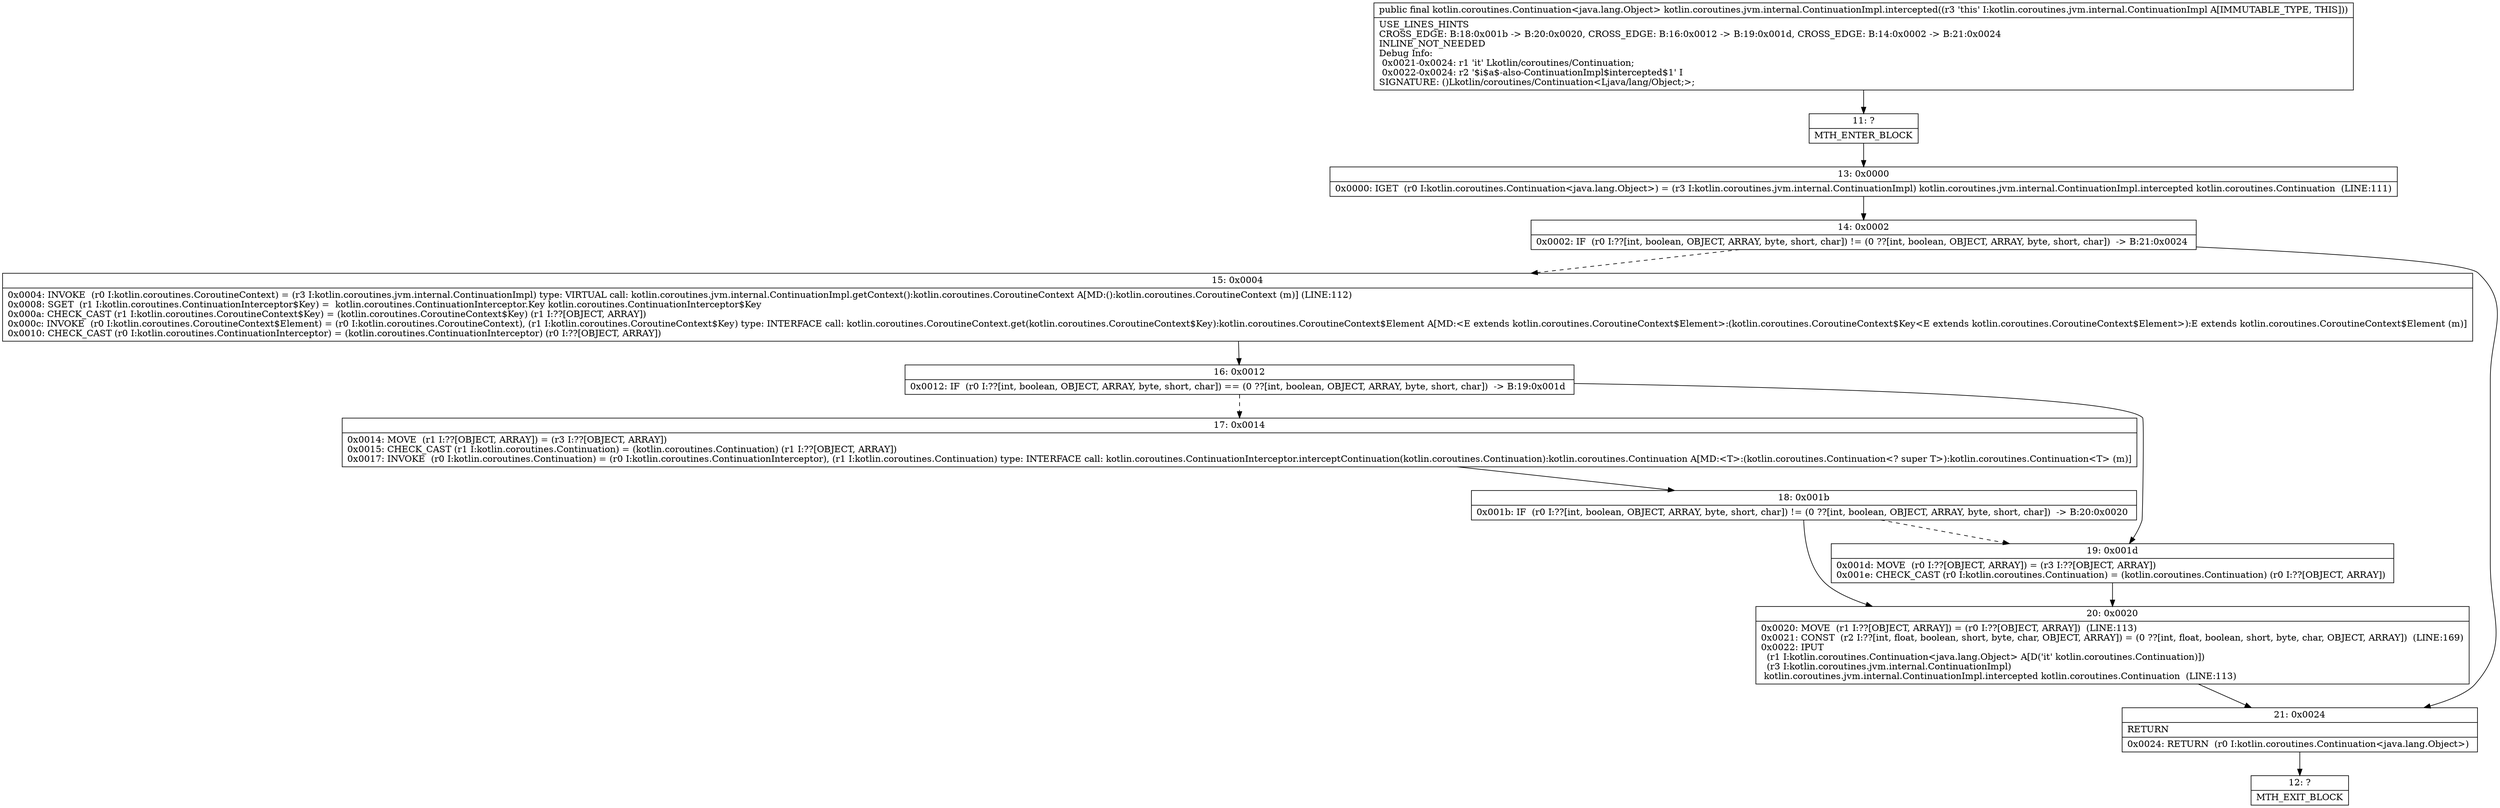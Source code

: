 digraph "CFG forkotlin.coroutines.jvm.internal.ContinuationImpl.intercepted()Lkotlin\/coroutines\/Continuation;" {
Node_11 [shape=record,label="{11\:\ ?|MTH_ENTER_BLOCK\l}"];
Node_13 [shape=record,label="{13\:\ 0x0000|0x0000: IGET  (r0 I:kotlin.coroutines.Continuation\<java.lang.Object\>) = (r3 I:kotlin.coroutines.jvm.internal.ContinuationImpl) kotlin.coroutines.jvm.internal.ContinuationImpl.intercepted kotlin.coroutines.Continuation  (LINE:111)\l}"];
Node_14 [shape=record,label="{14\:\ 0x0002|0x0002: IF  (r0 I:??[int, boolean, OBJECT, ARRAY, byte, short, char]) != (0 ??[int, boolean, OBJECT, ARRAY, byte, short, char])  \-\> B:21:0x0024 \l}"];
Node_15 [shape=record,label="{15\:\ 0x0004|0x0004: INVOKE  (r0 I:kotlin.coroutines.CoroutineContext) = (r3 I:kotlin.coroutines.jvm.internal.ContinuationImpl) type: VIRTUAL call: kotlin.coroutines.jvm.internal.ContinuationImpl.getContext():kotlin.coroutines.CoroutineContext A[MD:():kotlin.coroutines.CoroutineContext (m)] (LINE:112)\l0x0008: SGET  (r1 I:kotlin.coroutines.ContinuationInterceptor$Key) =  kotlin.coroutines.ContinuationInterceptor.Key kotlin.coroutines.ContinuationInterceptor$Key \l0x000a: CHECK_CAST (r1 I:kotlin.coroutines.CoroutineContext$Key) = (kotlin.coroutines.CoroutineContext$Key) (r1 I:??[OBJECT, ARRAY]) \l0x000c: INVOKE  (r0 I:kotlin.coroutines.CoroutineContext$Element) = (r0 I:kotlin.coroutines.CoroutineContext), (r1 I:kotlin.coroutines.CoroutineContext$Key) type: INTERFACE call: kotlin.coroutines.CoroutineContext.get(kotlin.coroutines.CoroutineContext$Key):kotlin.coroutines.CoroutineContext$Element A[MD:\<E extends kotlin.coroutines.CoroutineContext$Element\>:(kotlin.coroutines.CoroutineContext$Key\<E extends kotlin.coroutines.CoroutineContext$Element\>):E extends kotlin.coroutines.CoroutineContext$Element (m)]\l0x0010: CHECK_CAST (r0 I:kotlin.coroutines.ContinuationInterceptor) = (kotlin.coroutines.ContinuationInterceptor) (r0 I:??[OBJECT, ARRAY]) \l}"];
Node_16 [shape=record,label="{16\:\ 0x0012|0x0012: IF  (r0 I:??[int, boolean, OBJECT, ARRAY, byte, short, char]) == (0 ??[int, boolean, OBJECT, ARRAY, byte, short, char])  \-\> B:19:0x001d \l}"];
Node_17 [shape=record,label="{17\:\ 0x0014|0x0014: MOVE  (r1 I:??[OBJECT, ARRAY]) = (r3 I:??[OBJECT, ARRAY]) \l0x0015: CHECK_CAST (r1 I:kotlin.coroutines.Continuation) = (kotlin.coroutines.Continuation) (r1 I:??[OBJECT, ARRAY]) \l0x0017: INVOKE  (r0 I:kotlin.coroutines.Continuation) = (r0 I:kotlin.coroutines.ContinuationInterceptor), (r1 I:kotlin.coroutines.Continuation) type: INTERFACE call: kotlin.coroutines.ContinuationInterceptor.interceptContinuation(kotlin.coroutines.Continuation):kotlin.coroutines.Continuation A[MD:\<T\>:(kotlin.coroutines.Continuation\<? super T\>):kotlin.coroutines.Continuation\<T\> (m)]\l}"];
Node_18 [shape=record,label="{18\:\ 0x001b|0x001b: IF  (r0 I:??[int, boolean, OBJECT, ARRAY, byte, short, char]) != (0 ??[int, boolean, OBJECT, ARRAY, byte, short, char])  \-\> B:20:0x0020 \l}"];
Node_20 [shape=record,label="{20\:\ 0x0020|0x0020: MOVE  (r1 I:??[OBJECT, ARRAY]) = (r0 I:??[OBJECT, ARRAY])  (LINE:113)\l0x0021: CONST  (r2 I:??[int, float, boolean, short, byte, char, OBJECT, ARRAY]) = (0 ??[int, float, boolean, short, byte, char, OBJECT, ARRAY])  (LINE:169)\l0x0022: IPUT  \l  (r1 I:kotlin.coroutines.Continuation\<java.lang.Object\> A[D('it' kotlin.coroutines.Continuation)])\l  (r3 I:kotlin.coroutines.jvm.internal.ContinuationImpl)\l kotlin.coroutines.jvm.internal.ContinuationImpl.intercepted kotlin.coroutines.Continuation  (LINE:113)\l}"];
Node_19 [shape=record,label="{19\:\ 0x001d|0x001d: MOVE  (r0 I:??[OBJECT, ARRAY]) = (r3 I:??[OBJECT, ARRAY]) \l0x001e: CHECK_CAST (r0 I:kotlin.coroutines.Continuation) = (kotlin.coroutines.Continuation) (r0 I:??[OBJECT, ARRAY]) \l}"];
Node_21 [shape=record,label="{21\:\ 0x0024|RETURN\l|0x0024: RETURN  (r0 I:kotlin.coroutines.Continuation\<java.lang.Object\>) \l}"];
Node_12 [shape=record,label="{12\:\ ?|MTH_EXIT_BLOCK\l}"];
MethodNode[shape=record,label="{public final kotlin.coroutines.Continuation\<java.lang.Object\> kotlin.coroutines.jvm.internal.ContinuationImpl.intercepted((r3 'this' I:kotlin.coroutines.jvm.internal.ContinuationImpl A[IMMUTABLE_TYPE, THIS]))  | USE_LINES_HINTS\lCROSS_EDGE: B:18:0x001b \-\> B:20:0x0020, CROSS_EDGE: B:16:0x0012 \-\> B:19:0x001d, CROSS_EDGE: B:14:0x0002 \-\> B:21:0x0024\lINLINE_NOT_NEEDED\lDebug Info:\l  0x0021\-0x0024: r1 'it' Lkotlin\/coroutines\/Continuation;\l  0x0022\-0x0024: r2 '$i$a$\-also\-ContinuationImpl$intercepted$1' I\lSIGNATURE: ()Lkotlin\/coroutines\/Continuation\<Ljava\/lang\/Object;\>;\l}"];
MethodNode -> Node_11;Node_11 -> Node_13;
Node_13 -> Node_14;
Node_14 -> Node_15[style=dashed];
Node_14 -> Node_21;
Node_15 -> Node_16;
Node_16 -> Node_17[style=dashed];
Node_16 -> Node_19;
Node_17 -> Node_18;
Node_18 -> Node_19[style=dashed];
Node_18 -> Node_20;
Node_20 -> Node_21;
Node_19 -> Node_20;
Node_21 -> Node_12;
}

